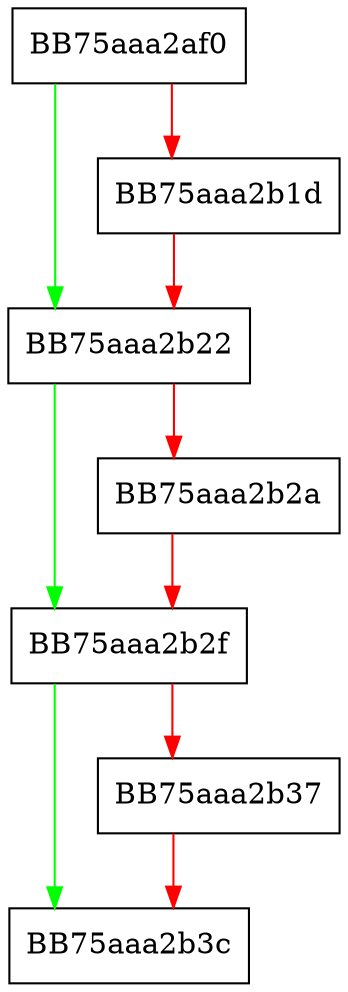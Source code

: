 digraph RpfAPI_r_RenameFile {
  node [shape="box"];
  graph [splines=ortho];
  BB75aaa2af0 -> BB75aaa2b22 [color="green"];
  BB75aaa2af0 -> BB75aaa2b1d [color="red"];
  BB75aaa2b1d -> BB75aaa2b22 [color="red"];
  BB75aaa2b22 -> BB75aaa2b2f [color="green"];
  BB75aaa2b22 -> BB75aaa2b2a [color="red"];
  BB75aaa2b2a -> BB75aaa2b2f [color="red"];
  BB75aaa2b2f -> BB75aaa2b3c [color="green"];
  BB75aaa2b2f -> BB75aaa2b37 [color="red"];
  BB75aaa2b37 -> BB75aaa2b3c [color="red"];
}